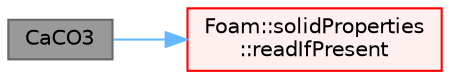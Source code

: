 digraph "CaCO3"
{
 // LATEX_PDF_SIZE
  bgcolor="transparent";
  edge [fontname=Helvetica,fontsize=10,labelfontname=Helvetica,labelfontsize=10];
  node [fontname=Helvetica,fontsize=10,shape=box,height=0.2,width=0.4];
  rankdir="LR";
  Node1 [id="Node000001",label="CaCO3",height=0.2,width=0.4,color="gray40", fillcolor="grey60", style="filled", fontcolor="black",tooltip=" "];
  Node1 -> Node2 [id="edge1_Node000001_Node000002",color="steelblue1",style="solid",tooltip=" "];
  Node2 [id="Node000002",label="Foam::solidProperties\l::readIfPresent",height=0.2,width=0.4,color="red", fillcolor="#FFF0F0", style="filled",URL="$classFoam_1_1solidProperties.html#af613e4c456d7da94fa469cd136ffe7f8",tooltip=" "];
}
